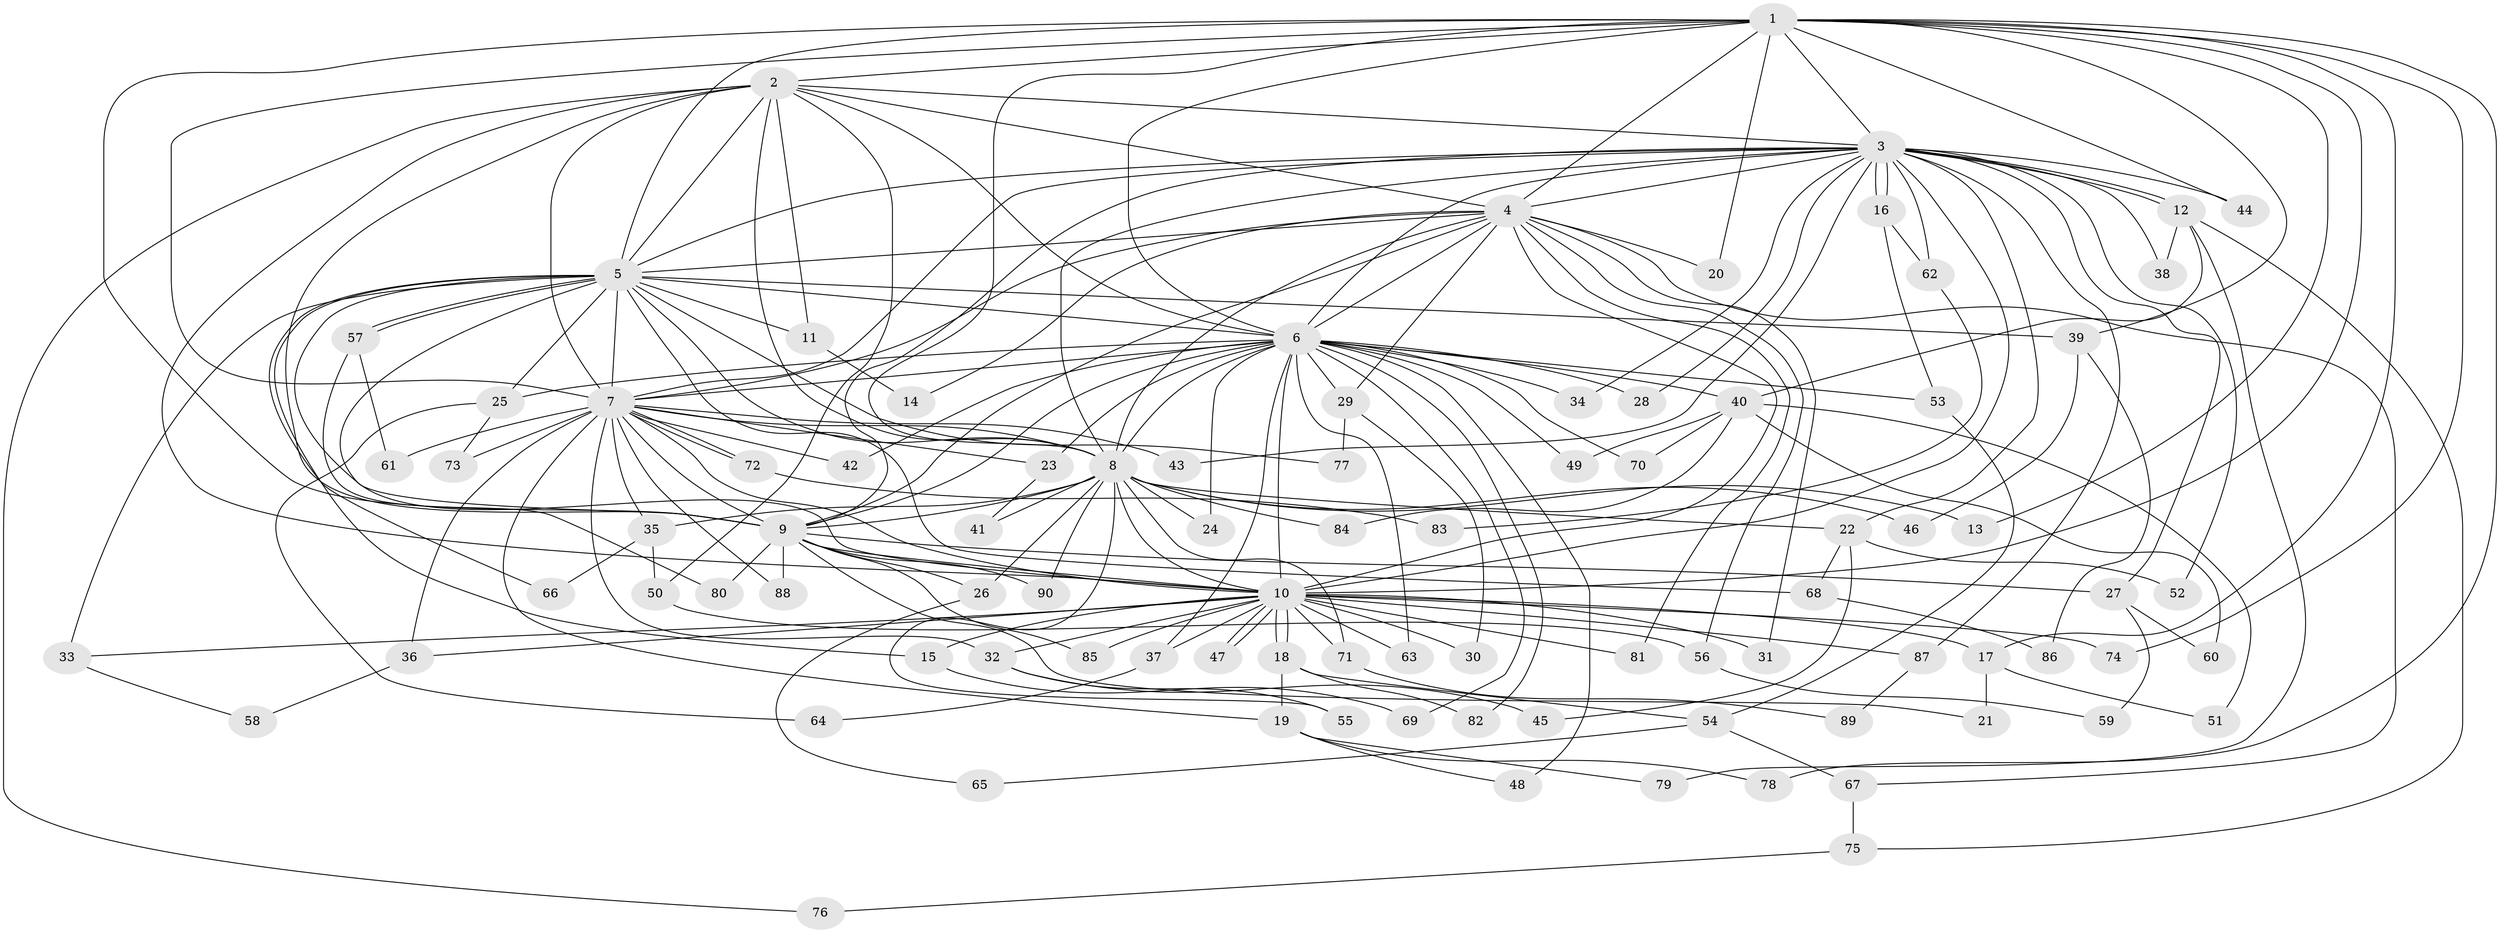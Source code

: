 // Generated by graph-tools (version 1.1) at 2025/44/03/09/25 04:44:37]
// undirected, 90 vertices, 205 edges
graph export_dot {
graph [start="1"]
  node [color=gray90,style=filled];
  1;
  2;
  3;
  4;
  5;
  6;
  7;
  8;
  9;
  10;
  11;
  12;
  13;
  14;
  15;
  16;
  17;
  18;
  19;
  20;
  21;
  22;
  23;
  24;
  25;
  26;
  27;
  28;
  29;
  30;
  31;
  32;
  33;
  34;
  35;
  36;
  37;
  38;
  39;
  40;
  41;
  42;
  43;
  44;
  45;
  46;
  47;
  48;
  49;
  50;
  51;
  52;
  53;
  54;
  55;
  56;
  57;
  58;
  59;
  60;
  61;
  62;
  63;
  64;
  65;
  66;
  67;
  68;
  69;
  70;
  71;
  72;
  73;
  74;
  75;
  76;
  77;
  78;
  79;
  80;
  81;
  82;
  83;
  84;
  85;
  86;
  87;
  88;
  89;
  90;
  1 -- 2;
  1 -- 3;
  1 -- 4;
  1 -- 5;
  1 -- 6;
  1 -- 7;
  1 -- 8;
  1 -- 9;
  1 -- 10;
  1 -- 13;
  1 -- 17;
  1 -- 20;
  1 -- 39;
  1 -- 44;
  1 -- 74;
  1 -- 78;
  2 -- 3;
  2 -- 4;
  2 -- 5;
  2 -- 6;
  2 -- 7;
  2 -- 8;
  2 -- 9;
  2 -- 10;
  2 -- 11;
  2 -- 50;
  2 -- 76;
  3 -- 4;
  3 -- 5;
  3 -- 6;
  3 -- 7;
  3 -- 8;
  3 -- 9;
  3 -- 10;
  3 -- 12;
  3 -- 12;
  3 -- 16;
  3 -- 16;
  3 -- 22;
  3 -- 27;
  3 -- 28;
  3 -- 34;
  3 -- 38;
  3 -- 43;
  3 -- 44;
  3 -- 52;
  3 -- 62;
  3 -- 87;
  4 -- 5;
  4 -- 6;
  4 -- 7;
  4 -- 8;
  4 -- 9;
  4 -- 10;
  4 -- 14;
  4 -- 20;
  4 -- 29;
  4 -- 31;
  4 -- 56;
  4 -- 67;
  4 -- 81;
  5 -- 6;
  5 -- 7;
  5 -- 8;
  5 -- 9;
  5 -- 10;
  5 -- 11;
  5 -- 15;
  5 -- 25;
  5 -- 33;
  5 -- 39;
  5 -- 57;
  5 -- 57;
  5 -- 66;
  5 -- 68;
  5 -- 77;
  6 -- 7;
  6 -- 8;
  6 -- 9;
  6 -- 10;
  6 -- 23;
  6 -- 24;
  6 -- 25;
  6 -- 28;
  6 -- 29;
  6 -- 34;
  6 -- 37;
  6 -- 40;
  6 -- 42;
  6 -- 48;
  6 -- 49;
  6 -- 53;
  6 -- 63;
  6 -- 69;
  6 -- 70;
  6 -- 82;
  7 -- 8;
  7 -- 9;
  7 -- 10;
  7 -- 19;
  7 -- 23;
  7 -- 32;
  7 -- 35;
  7 -- 36;
  7 -- 42;
  7 -- 43;
  7 -- 61;
  7 -- 72;
  7 -- 72;
  7 -- 73;
  7 -- 88;
  8 -- 9;
  8 -- 10;
  8 -- 13;
  8 -- 22;
  8 -- 24;
  8 -- 26;
  8 -- 35;
  8 -- 41;
  8 -- 46;
  8 -- 55;
  8 -- 71;
  8 -- 84;
  8 -- 90;
  9 -- 10;
  9 -- 21;
  9 -- 26;
  9 -- 27;
  9 -- 80;
  9 -- 85;
  9 -- 88;
  9 -- 90;
  10 -- 15;
  10 -- 17;
  10 -- 18;
  10 -- 18;
  10 -- 30;
  10 -- 31;
  10 -- 32;
  10 -- 33;
  10 -- 36;
  10 -- 37;
  10 -- 47;
  10 -- 47;
  10 -- 63;
  10 -- 71;
  10 -- 74;
  10 -- 81;
  10 -- 85;
  10 -- 87;
  11 -- 14;
  12 -- 38;
  12 -- 40;
  12 -- 75;
  12 -- 79;
  15 -- 69;
  16 -- 53;
  16 -- 62;
  17 -- 21;
  17 -- 51;
  18 -- 19;
  18 -- 54;
  18 -- 82;
  19 -- 48;
  19 -- 78;
  19 -- 79;
  22 -- 45;
  22 -- 52;
  22 -- 68;
  23 -- 41;
  25 -- 64;
  25 -- 73;
  26 -- 65;
  27 -- 59;
  27 -- 60;
  29 -- 30;
  29 -- 77;
  32 -- 45;
  32 -- 55;
  33 -- 58;
  35 -- 50;
  35 -- 66;
  36 -- 58;
  37 -- 64;
  39 -- 46;
  39 -- 86;
  40 -- 49;
  40 -- 51;
  40 -- 60;
  40 -- 70;
  40 -- 84;
  50 -- 56;
  53 -- 54;
  54 -- 65;
  54 -- 67;
  56 -- 59;
  57 -- 61;
  57 -- 80;
  62 -- 83;
  67 -- 75;
  68 -- 86;
  71 -- 89;
  72 -- 83;
  75 -- 76;
  87 -- 89;
}
